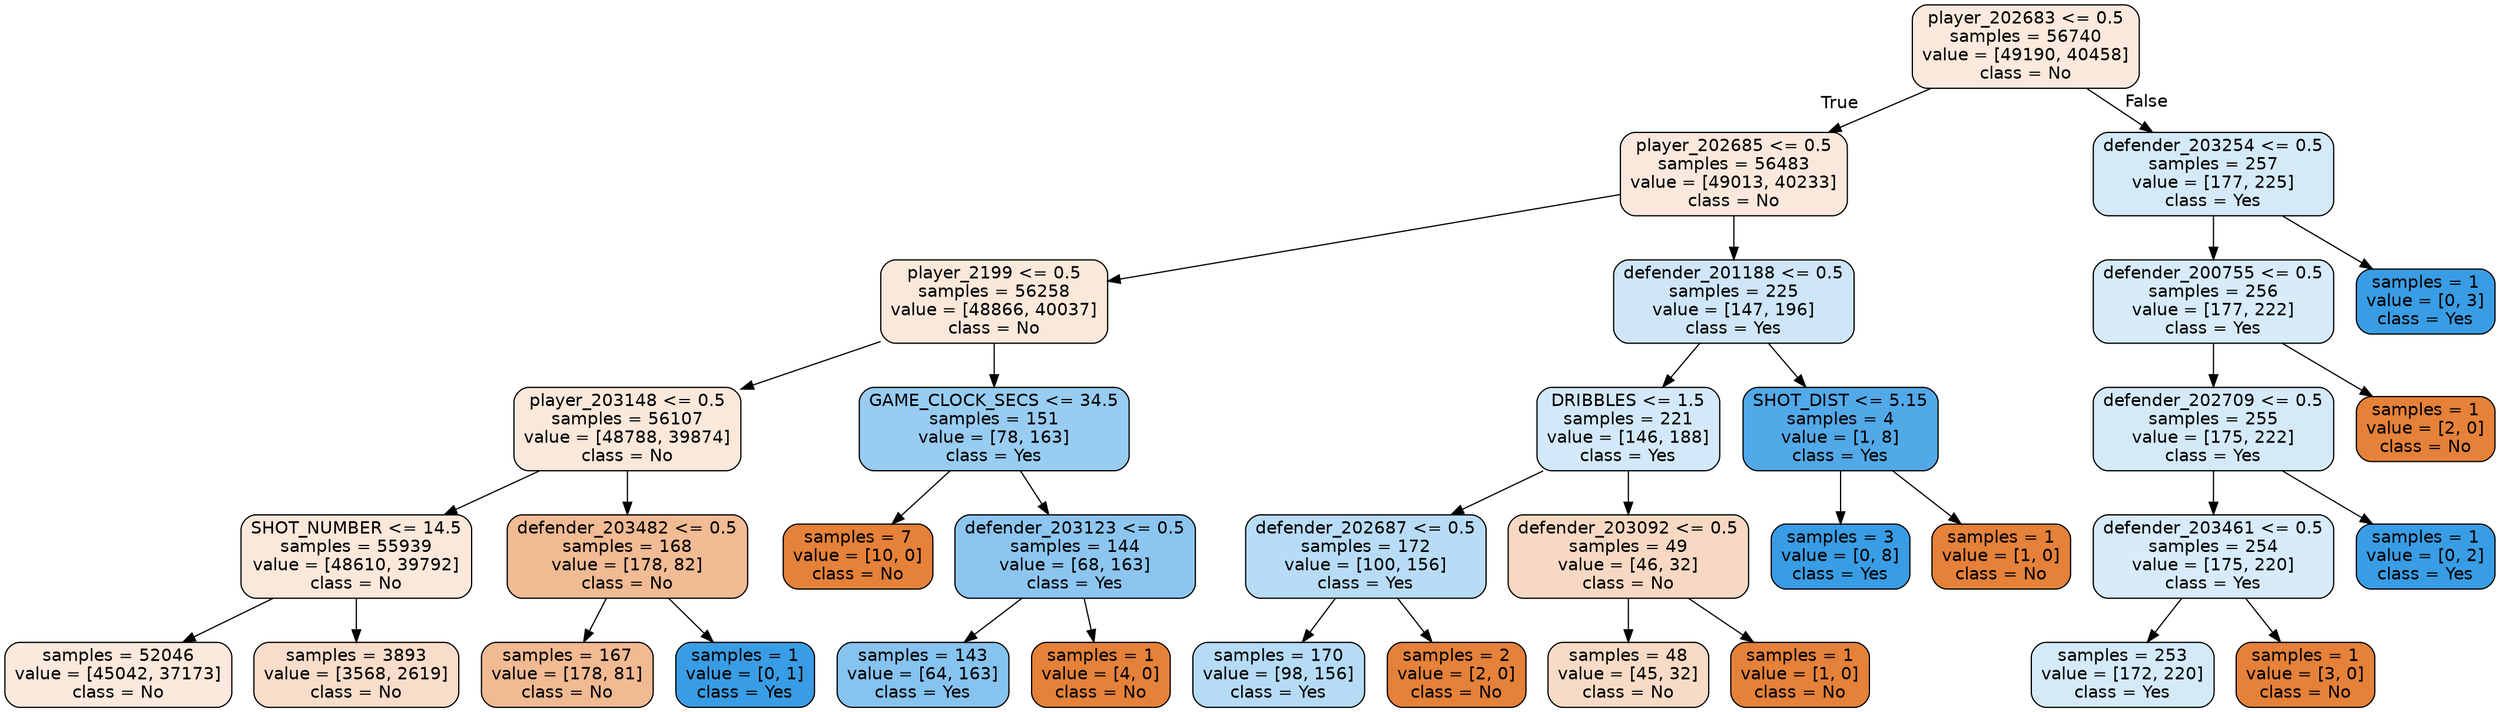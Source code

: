 digraph Tree {
node [shape=box, style="filled, rounded", color="black", fontname=helvetica] ;
edge [fontname=helvetica] ;
0 [label="player_202683 <= 0.5\nsamples = 56740\nvalue = [49190, 40458]\nclass = No", fillcolor="#fae9dc"] ;
1 [label="player_202685 <= 0.5\nsamples = 56483\nvalue = [49013, 40233]\nclass = No", fillcolor="#fae8dc"] ;
0 -> 1 [labeldistance=2.5, labelangle=45, headlabel="True"] ;
2 [label="player_2199 <= 0.5\nsamples = 56258\nvalue = [48866, 40037]\nclass = No", fillcolor="#fae8db"] ;
1 -> 2 ;
3 [label="player_203148 <= 0.5\nsamples = 56107\nvalue = [48788, 39874]\nclass = No", fillcolor="#fae8db"] ;
2 -> 3 ;
4 [label="SHOT_NUMBER <= 14.5\nsamples = 55939\nvalue = [48610, 39792]\nclass = No", fillcolor="#fae8db"] ;
3 -> 4 ;
5 [label="samples = 52046\nvalue = [45042, 37173]\nclass = No", fillcolor="#fae9dc"] ;
4 -> 5 ;
6 [label="samples = 3893\nvalue = [3568, 2619]\nclass = No", fillcolor="#f8ddca"] ;
4 -> 6 ;
7 [label="defender_203482 <= 0.5\nsamples = 168\nvalue = [178, 82]\nclass = No", fillcolor="#f1bb94"] ;
3 -> 7 ;
8 [label="samples = 167\nvalue = [178, 81]\nclass = No", fillcolor="#f1ba93"] ;
7 -> 8 ;
9 [label="samples = 1\nvalue = [0, 1]\nclass = Yes", fillcolor="#399de5"] ;
7 -> 9 ;
10 [label="GAME_CLOCK_SECS <= 34.5\nsamples = 151\nvalue = [78, 163]\nclass = Yes", fillcolor="#98ccf1"] ;
2 -> 10 ;
11 [label="samples = 7\nvalue = [10, 0]\nclass = No", fillcolor="#e58139"] ;
10 -> 11 ;
12 [label="defender_203123 <= 0.5\nsamples = 144\nvalue = [68, 163]\nclass = Yes", fillcolor="#8cc6f0"] ;
10 -> 12 ;
13 [label="samples = 143\nvalue = [64, 163]\nclass = Yes", fillcolor="#87c3ef"] ;
12 -> 13 ;
14 [label="samples = 1\nvalue = [4, 0]\nclass = No", fillcolor="#e58139"] ;
12 -> 14 ;
15 [label="defender_201188 <= 0.5\nsamples = 225\nvalue = [147, 196]\nclass = Yes", fillcolor="#cee6f8"] ;
1 -> 15 ;
16 [label="DRIBBLES <= 1.5\nsamples = 221\nvalue = [146, 188]\nclass = Yes", fillcolor="#d3e9f9"] ;
15 -> 16 ;
17 [label="defender_202687 <= 0.5\nsamples = 172\nvalue = [100, 156]\nclass = Yes", fillcolor="#b8dcf6"] ;
16 -> 17 ;
18 [label="samples = 170\nvalue = [98, 156]\nclass = Yes", fillcolor="#b5dbf5"] ;
17 -> 18 ;
19 [label="samples = 2\nvalue = [2, 0]\nclass = No", fillcolor="#e58139"] ;
17 -> 19 ;
20 [label="defender_203092 <= 0.5\nsamples = 49\nvalue = [46, 32]\nclass = No", fillcolor="#f7d9c3"] ;
16 -> 20 ;
21 [label="samples = 48\nvalue = [45, 32]\nclass = No", fillcolor="#f7dbc6"] ;
20 -> 21 ;
22 [label="samples = 1\nvalue = [1, 0]\nclass = No", fillcolor="#e58139"] ;
20 -> 22 ;
23 [label="SHOT_DIST <= 5.15\nsamples = 4\nvalue = [1, 8]\nclass = Yes", fillcolor="#52a9e8"] ;
15 -> 23 ;
24 [label="samples = 3\nvalue = [0, 8]\nclass = Yes", fillcolor="#399de5"] ;
23 -> 24 ;
25 [label="samples = 1\nvalue = [1, 0]\nclass = No", fillcolor="#e58139"] ;
23 -> 25 ;
26 [label="defender_203254 <= 0.5\nsamples = 257\nvalue = [177, 225]\nclass = Yes", fillcolor="#d5eaf9"] ;
0 -> 26 [labeldistance=2.5, labelangle=-45, headlabel="False"] ;
27 [label="defender_200755 <= 0.5\nsamples = 256\nvalue = [177, 222]\nclass = Yes", fillcolor="#d7ebfa"] ;
26 -> 27 ;
28 [label="defender_202709 <= 0.5\nsamples = 255\nvalue = [175, 222]\nclass = Yes", fillcolor="#d5eaf9"] ;
27 -> 28 ;
29 [label="defender_203461 <= 0.5\nsamples = 254\nvalue = [175, 220]\nclass = Yes", fillcolor="#d7ebfa"] ;
28 -> 29 ;
30 [label="samples = 253\nvalue = [172, 220]\nclass = Yes", fillcolor="#d4eaf9"] ;
29 -> 30 ;
31 [label="samples = 1\nvalue = [3, 0]\nclass = No", fillcolor="#e58139"] ;
29 -> 31 ;
32 [label="samples = 1\nvalue = [0, 2]\nclass = Yes", fillcolor="#399de5"] ;
28 -> 32 ;
33 [label="samples = 1\nvalue = [2, 0]\nclass = No", fillcolor="#e58139"] ;
27 -> 33 ;
34 [label="samples = 1\nvalue = [0, 3]\nclass = Yes", fillcolor="#399de5"] ;
26 -> 34 ;
}